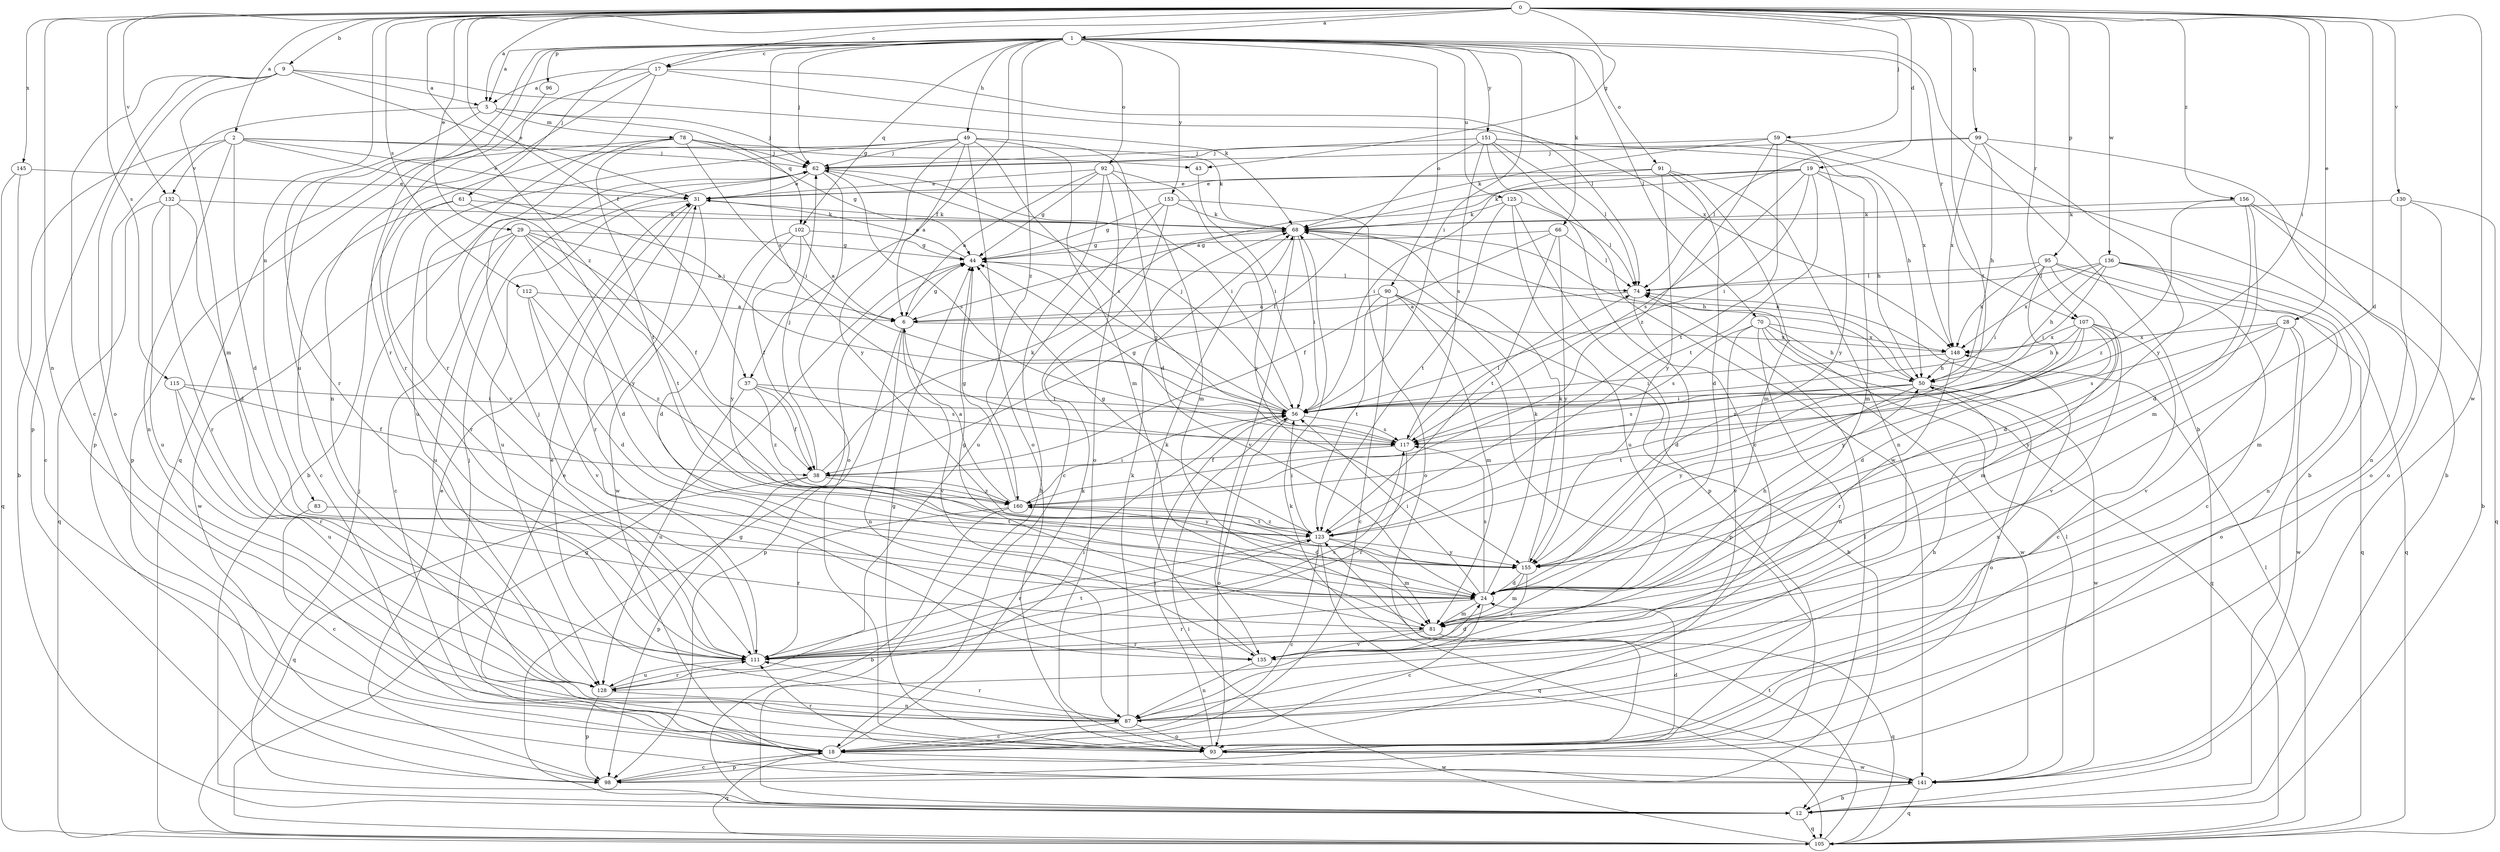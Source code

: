strict digraph  {
0;
1;
2;
5;
6;
9;
12;
17;
18;
19;
24;
28;
29;
31;
37;
38;
43;
44;
49;
50;
56;
59;
61;
62;
66;
68;
70;
74;
78;
81;
83;
87;
90;
91;
92;
93;
95;
96;
98;
99;
102;
105;
107;
111;
112;
115;
117;
123;
125;
128;
130;
132;
135;
136;
141;
145;
148;
151;
153;
155;
156;
160;
0 -> 1  [label=a];
0 -> 2  [label=a];
0 -> 5  [label=a];
0 -> 9  [label=b];
0 -> 17  [label=c];
0 -> 19  [label=d];
0 -> 24  [label=d];
0 -> 28  [label=e];
0 -> 29  [label=e];
0 -> 37  [label=f];
0 -> 43  [label=g];
0 -> 56  [label=i];
0 -> 59  [label=j];
0 -> 83  [label=n];
0 -> 87  [label=n];
0 -> 95  [label=p];
0 -> 99  [label=q];
0 -> 107  [label=r];
0 -> 112  [label=s];
0 -> 115  [label=s];
0 -> 123  [label=t];
0 -> 130  [label=v];
0 -> 132  [label=v];
0 -> 136  [label=w];
0 -> 141  [label=w];
0 -> 145  [label=x];
0 -> 156  [label=z];
0 -> 160  [label=z];
1 -> 5  [label=a];
1 -> 12  [label=b];
1 -> 17  [label=c];
1 -> 37  [label=f];
1 -> 49  [label=h];
1 -> 56  [label=i];
1 -> 61  [label=j];
1 -> 62  [label=j];
1 -> 66  [label=k];
1 -> 70  [label=l];
1 -> 90  [label=o];
1 -> 91  [label=o];
1 -> 92  [label=o];
1 -> 96  [label=p];
1 -> 102  [label=q];
1 -> 107  [label=r];
1 -> 111  [label=r];
1 -> 117  [label=s];
1 -> 125  [label=u];
1 -> 128  [label=u];
1 -> 151  [label=y];
1 -> 153  [label=y];
1 -> 160  [label=z];
2 -> 12  [label=b];
2 -> 24  [label=d];
2 -> 31  [label=e];
2 -> 43  [label=g];
2 -> 56  [label=i];
2 -> 62  [label=j];
2 -> 87  [label=n];
2 -> 132  [label=v];
5 -> 62  [label=j];
5 -> 78  [label=m];
5 -> 98  [label=p];
5 -> 102  [label=q];
5 -> 111  [label=r];
6 -> 44  [label=g];
6 -> 87  [label=n];
6 -> 98  [label=p];
6 -> 135  [label=v];
6 -> 148  [label=x];
9 -> 5  [label=a];
9 -> 18  [label=c];
9 -> 31  [label=e];
9 -> 68  [label=k];
9 -> 81  [label=m];
9 -> 93  [label=o];
9 -> 98  [label=p];
12 -> 44  [label=g];
12 -> 62  [label=j];
12 -> 105  [label=q];
17 -> 5  [label=a];
17 -> 74  [label=l];
17 -> 87  [label=n];
17 -> 105  [label=q];
17 -> 111  [label=r];
17 -> 148  [label=x];
18 -> 62  [label=j];
18 -> 68  [label=k];
18 -> 98  [label=p];
18 -> 105  [label=q];
18 -> 141  [label=w];
19 -> 6  [label=a];
19 -> 31  [label=e];
19 -> 50  [label=h];
19 -> 56  [label=i];
19 -> 68  [label=k];
19 -> 81  [label=m];
19 -> 117  [label=s];
19 -> 123  [label=t];
24 -> 18  [label=c];
24 -> 50  [label=h];
24 -> 56  [label=i];
24 -> 68  [label=k];
24 -> 81  [label=m];
24 -> 111  [label=r];
24 -> 117  [label=s];
28 -> 93  [label=o];
28 -> 117  [label=s];
28 -> 135  [label=v];
28 -> 141  [label=w];
28 -> 148  [label=x];
28 -> 155  [label=y];
29 -> 6  [label=a];
29 -> 18  [label=c];
29 -> 24  [label=d];
29 -> 38  [label=f];
29 -> 44  [label=g];
29 -> 123  [label=t];
29 -> 128  [label=u];
29 -> 141  [label=w];
31 -> 68  [label=k];
31 -> 111  [label=r];
31 -> 128  [label=u];
31 -> 141  [label=w];
37 -> 38  [label=f];
37 -> 56  [label=i];
37 -> 117  [label=s];
37 -> 128  [label=u];
37 -> 160  [label=z];
38 -> 62  [label=j];
38 -> 68  [label=k];
38 -> 98  [label=p];
38 -> 105  [label=q];
38 -> 155  [label=y];
38 -> 160  [label=z];
43 -> 56  [label=i];
44 -> 31  [label=e];
44 -> 74  [label=l];
49 -> 6  [label=a];
49 -> 12  [label=b];
49 -> 24  [label=d];
49 -> 62  [label=j];
49 -> 81  [label=m];
49 -> 93  [label=o];
49 -> 117  [label=s];
49 -> 128  [label=u];
49 -> 155  [label=y];
50 -> 56  [label=i];
50 -> 68  [label=k];
50 -> 93  [label=o];
50 -> 117  [label=s];
50 -> 123  [label=t];
50 -> 141  [label=w];
50 -> 155  [label=y];
56 -> 44  [label=g];
56 -> 62  [label=j];
56 -> 93  [label=o];
56 -> 117  [label=s];
59 -> 12  [label=b];
59 -> 62  [label=j];
59 -> 68  [label=k];
59 -> 123  [label=t];
59 -> 155  [label=y];
59 -> 160  [label=z];
61 -> 18  [label=c];
61 -> 68  [label=k];
61 -> 111  [label=r];
61 -> 155  [label=y];
62 -> 31  [label=e];
62 -> 56  [label=i];
62 -> 93  [label=o];
62 -> 117  [label=s];
66 -> 38  [label=f];
66 -> 44  [label=g];
66 -> 74  [label=l];
66 -> 123  [label=t];
66 -> 155  [label=y];
68 -> 44  [label=g];
68 -> 50  [label=h];
68 -> 56  [label=i];
68 -> 135  [label=v];
70 -> 50  [label=h];
70 -> 87  [label=n];
70 -> 105  [label=q];
70 -> 117  [label=s];
70 -> 135  [label=v];
70 -> 141  [label=w];
70 -> 148  [label=x];
74 -> 6  [label=a];
74 -> 24  [label=d];
78 -> 44  [label=g];
78 -> 56  [label=i];
78 -> 62  [label=j];
78 -> 68  [label=k];
78 -> 98  [label=p];
78 -> 123  [label=t];
78 -> 135  [label=v];
81 -> 44  [label=g];
81 -> 105  [label=q];
81 -> 111  [label=r];
81 -> 135  [label=v];
83 -> 18  [label=c];
83 -> 123  [label=t];
87 -> 18  [label=c];
87 -> 31  [label=e];
87 -> 50  [label=h];
87 -> 68  [label=k];
87 -> 93  [label=o];
87 -> 111  [label=r];
87 -> 148  [label=x];
90 -> 6  [label=a];
90 -> 12  [label=b];
90 -> 18  [label=c];
90 -> 81  [label=m];
90 -> 98  [label=p];
90 -> 123  [label=t];
91 -> 24  [label=d];
91 -> 31  [label=e];
91 -> 56  [label=i];
91 -> 81  [label=m];
91 -> 87  [label=n];
91 -> 155  [label=y];
92 -> 6  [label=a];
92 -> 12  [label=b];
92 -> 31  [label=e];
92 -> 44  [label=g];
92 -> 81  [label=m];
92 -> 93  [label=o];
92 -> 155  [label=y];
93 -> 24  [label=d];
93 -> 31  [label=e];
93 -> 44  [label=g];
93 -> 56  [label=i];
93 -> 111  [label=r];
93 -> 141  [label=w];
95 -> 18  [label=c];
95 -> 24  [label=d];
95 -> 56  [label=i];
95 -> 74  [label=l];
95 -> 105  [label=q];
95 -> 117  [label=s];
95 -> 148  [label=x];
96 -> 111  [label=r];
98 -> 18  [label=c];
98 -> 31  [label=e];
98 -> 74  [label=l];
99 -> 12  [label=b];
99 -> 50  [label=h];
99 -> 62  [label=j];
99 -> 74  [label=l];
99 -> 148  [label=x];
99 -> 155  [label=y];
102 -> 6  [label=a];
102 -> 24  [label=d];
102 -> 38  [label=f];
102 -> 44  [label=g];
102 -> 155  [label=y];
105 -> 44  [label=g];
105 -> 56  [label=i];
105 -> 74  [label=l];
105 -> 123  [label=t];
107 -> 18  [label=c];
107 -> 24  [label=d];
107 -> 50  [label=h];
107 -> 81  [label=m];
107 -> 135  [label=v];
107 -> 148  [label=x];
107 -> 155  [label=y];
107 -> 160  [label=z];
111 -> 62  [label=j];
111 -> 117  [label=s];
111 -> 123  [label=t];
111 -> 128  [label=u];
112 -> 6  [label=a];
112 -> 24  [label=d];
112 -> 135  [label=v];
112 -> 160  [label=z];
115 -> 38  [label=f];
115 -> 56  [label=i];
115 -> 111  [label=r];
115 -> 128  [label=u];
117 -> 38  [label=f];
117 -> 44  [label=g];
117 -> 74  [label=l];
117 -> 111  [label=r];
123 -> 18  [label=c];
123 -> 44  [label=g];
123 -> 56  [label=i];
123 -> 81  [label=m];
123 -> 105  [label=q];
123 -> 111  [label=r];
123 -> 155  [label=y];
123 -> 160  [label=z];
125 -> 68  [label=k];
125 -> 74  [label=l];
125 -> 98  [label=p];
125 -> 123  [label=t];
125 -> 128  [label=u];
128 -> 56  [label=i];
128 -> 87  [label=n];
128 -> 98  [label=p];
128 -> 111  [label=r];
130 -> 68  [label=k];
130 -> 87  [label=n];
130 -> 93  [label=o];
130 -> 105  [label=q];
132 -> 24  [label=d];
132 -> 68  [label=k];
132 -> 105  [label=q];
132 -> 111  [label=r];
132 -> 128  [label=u];
135 -> 24  [label=d];
135 -> 68  [label=k];
135 -> 87  [label=n];
136 -> 50  [label=h];
136 -> 56  [label=i];
136 -> 74  [label=l];
136 -> 81  [label=m];
136 -> 87  [label=n];
136 -> 105  [label=q];
136 -> 148  [label=x];
141 -> 12  [label=b];
141 -> 68  [label=k];
141 -> 74  [label=l];
141 -> 105  [label=q];
145 -> 18  [label=c];
145 -> 31  [label=e];
145 -> 105  [label=q];
148 -> 50  [label=h];
148 -> 56  [label=i];
148 -> 111  [label=r];
151 -> 18  [label=c];
151 -> 38  [label=f];
151 -> 50  [label=h];
151 -> 62  [label=j];
151 -> 74  [label=l];
151 -> 117  [label=s];
151 -> 141  [label=w];
151 -> 148  [label=x];
153 -> 18  [label=c];
153 -> 44  [label=g];
153 -> 68  [label=k];
153 -> 93  [label=o];
153 -> 128  [label=u];
155 -> 24  [label=d];
155 -> 68  [label=k];
155 -> 81  [label=m];
155 -> 111  [label=r];
156 -> 12  [label=b];
156 -> 24  [label=d];
156 -> 68  [label=k];
156 -> 81  [label=m];
156 -> 93  [label=o];
156 -> 160  [label=z];
160 -> 6  [label=a];
160 -> 12  [label=b];
160 -> 24  [label=d];
160 -> 44  [label=g];
160 -> 56  [label=i];
160 -> 111  [label=r];
160 -> 123  [label=t];
}
